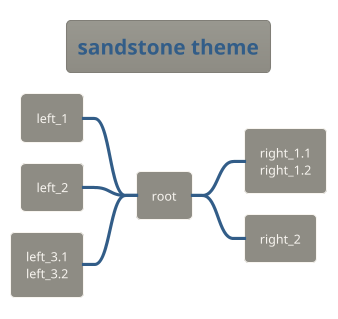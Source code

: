 ' Do not edit
' Theme Gallery
' autogenerated by script
'
@startmindmap
!theme sandstone
title sandstone theme
+ root
**:right_1.1
right_1.2;
++ right_2

left side

-- left_1
-- left_2
**:left_3.1
left_3.2;
@endmindmap
